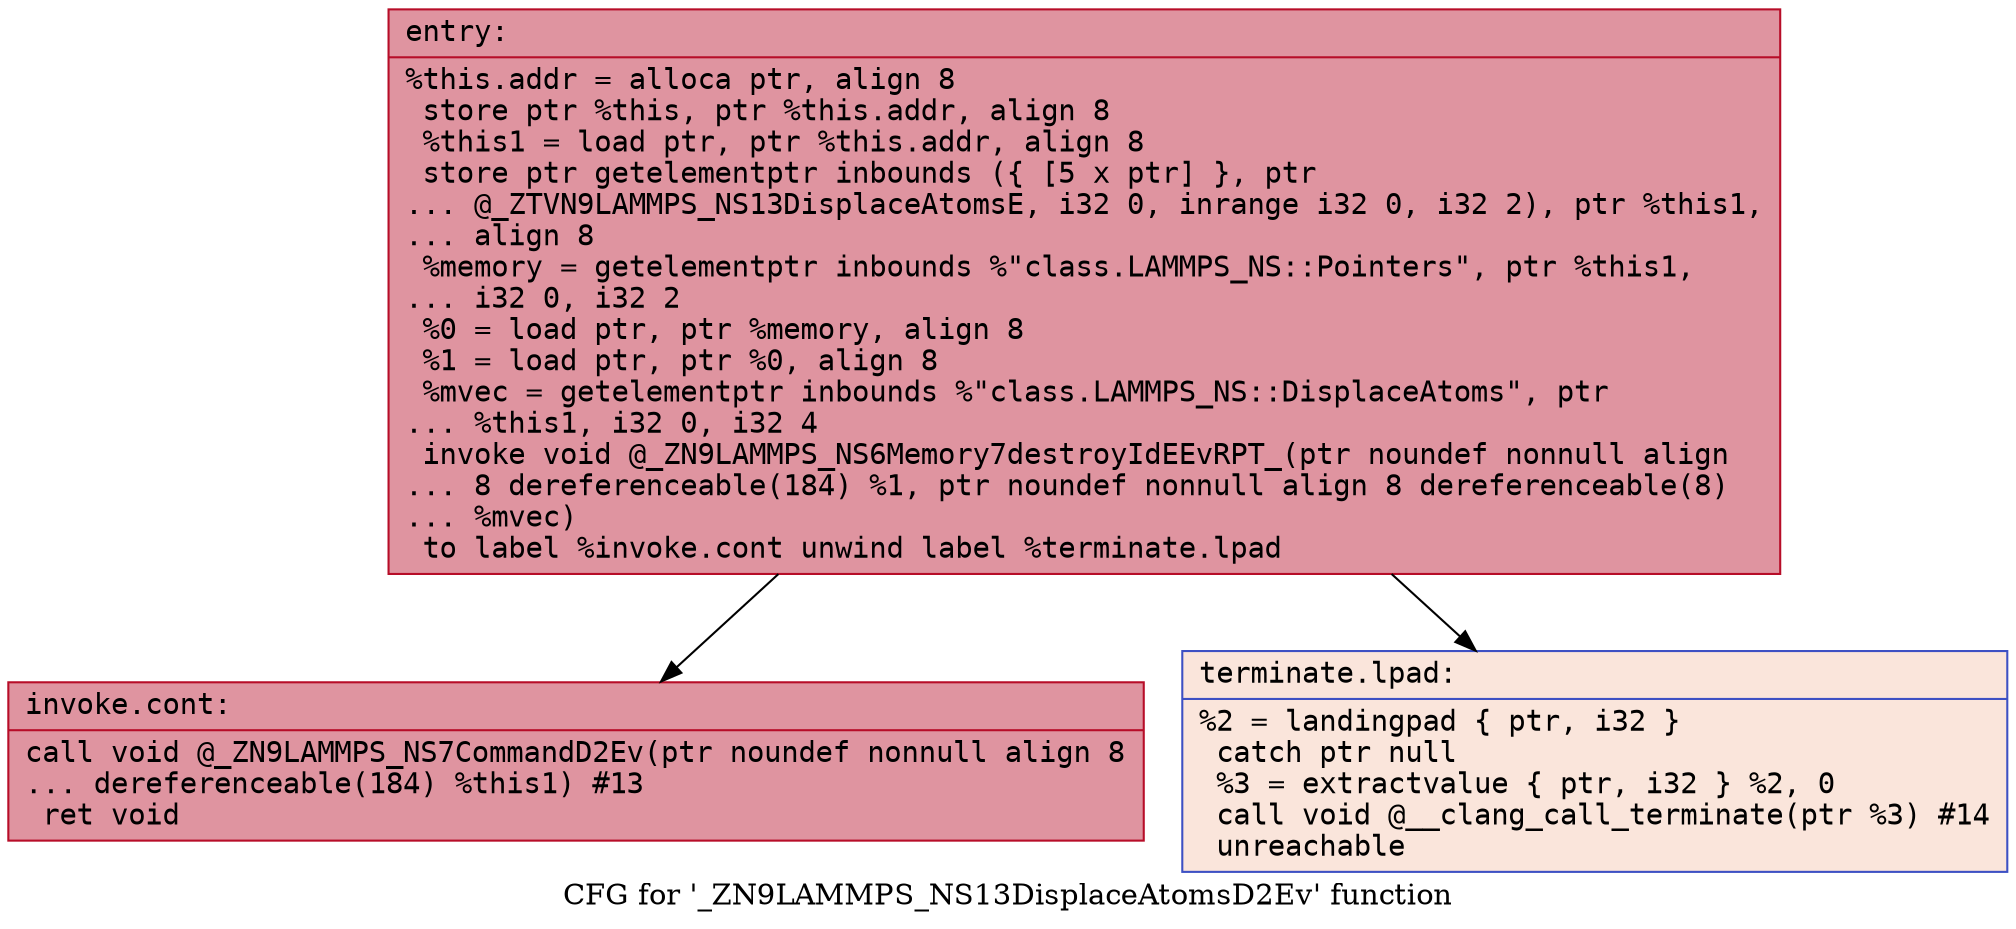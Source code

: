 digraph "CFG for '_ZN9LAMMPS_NS13DisplaceAtomsD2Ev' function" {
	label="CFG for '_ZN9LAMMPS_NS13DisplaceAtomsD2Ev' function";

	Node0x5564a7a1b940 [shape=record,color="#b70d28ff", style=filled, fillcolor="#b70d2870" fontname="Courier",label="{entry:\l|  %this.addr = alloca ptr, align 8\l  store ptr %this, ptr %this.addr, align 8\l  %this1 = load ptr, ptr %this.addr, align 8\l  store ptr getelementptr inbounds (\{ [5 x ptr] \}, ptr\l... @_ZTVN9LAMMPS_NS13DisplaceAtomsE, i32 0, inrange i32 0, i32 2), ptr %this1,\l... align 8\l  %memory = getelementptr inbounds %\"class.LAMMPS_NS::Pointers\", ptr %this1,\l... i32 0, i32 2\l  %0 = load ptr, ptr %memory, align 8\l  %1 = load ptr, ptr %0, align 8\l  %mvec = getelementptr inbounds %\"class.LAMMPS_NS::DisplaceAtoms\", ptr\l... %this1, i32 0, i32 4\l  invoke void @_ZN9LAMMPS_NS6Memory7destroyIdEEvRPT_(ptr noundef nonnull align\l... 8 dereferenceable(184) %1, ptr noundef nonnull align 8 dereferenceable(8)\l... %mvec)\l          to label %invoke.cont unwind label %terminate.lpad\l}"];
	Node0x5564a7a1b940 -> Node0x5564a7a1be70[tooltip="entry -> invoke.cont\nProbability 100.00%" ];
	Node0x5564a7a1b940 -> Node0x5564a7a1bf20[tooltip="entry -> terminate.lpad\nProbability 0.00%" ];
	Node0x5564a7a1be70 [shape=record,color="#b70d28ff", style=filled, fillcolor="#b70d2870" fontname="Courier",label="{invoke.cont:\l|  call void @_ZN9LAMMPS_NS7CommandD2Ev(ptr noundef nonnull align 8\l... dereferenceable(184) %this1) #13\l  ret void\l}"];
	Node0x5564a7a1bf20 [shape=record,color="#3d50c3ff", style=filled, fillcolor="#f4c5ad70" fontname="Courier",label="{terminate.lpad:\l|  %2 = landingpad \{ ptr, i32 \}\l          catch ptr null\l  %3 = extractvalue \{ ptr, i32 \} %2, 0\l  call void @__clang_call_terminate(ptr %3) #14\l  unreachable\l}"];
}
